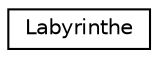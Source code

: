 digraph "Graphical Class Hierarchy"
{
  edge [fontname="Helvetica",fontsize="10",labelfontname="Helvetica",labelfontsize="10"];
  node [fontname="Helvetica",fontsize="10",shape=record];
  rankdir="LR";
  Node1 [label="Labyrinthe",height=0.2,width=0.4,color="black", fillcolor="white", style="filled",URL="$class_labyrinthe.html"];
}
